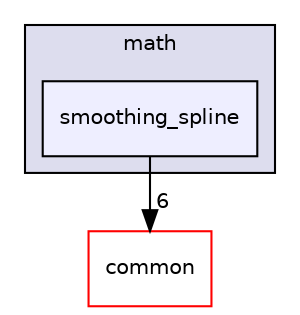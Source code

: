 digraph "modules/planning/math/smoothing_spline" {
  compound=true
  node [ fontsize="10", fontname="Helvetica"];
  edge [ labelfontsize="10", labelfontname="Helvetica"];
  subgraph clusterdir_20c36c897bdd5e28542c27d4408ee210 {
    graph [ bgcolor="#ddddee", pencolor="black", label="math" fontname="Helvetica", fontsize="10", URL="dir_20c36c897bdd5e28542c27d4408ee210.html"]
  dir_53f8d6b9e568a92514fa55f69ac4939d [shape=box, label="smoothing_spline", style="filled", fillcolor="#eeeeff", pencolor="black", URL="dir_53f8d6b9e568a92514fa55f69ac4939d.html"];
  }
  dir_9a5e51f49964887903df6eed98080585 [shape=box label="common" fillcolor="white" style="filled" color="red" URL="dir_9a5e51f49964887903df6eed98080585.html"];
  dir_53f8d6b9e568a92514fa55f69ac4939d->dir_9a5e51f49964887903df6eed98080585 [headlabel="6", labeldistance=1.5 headhref="dir_000187_000050.html"];
}
